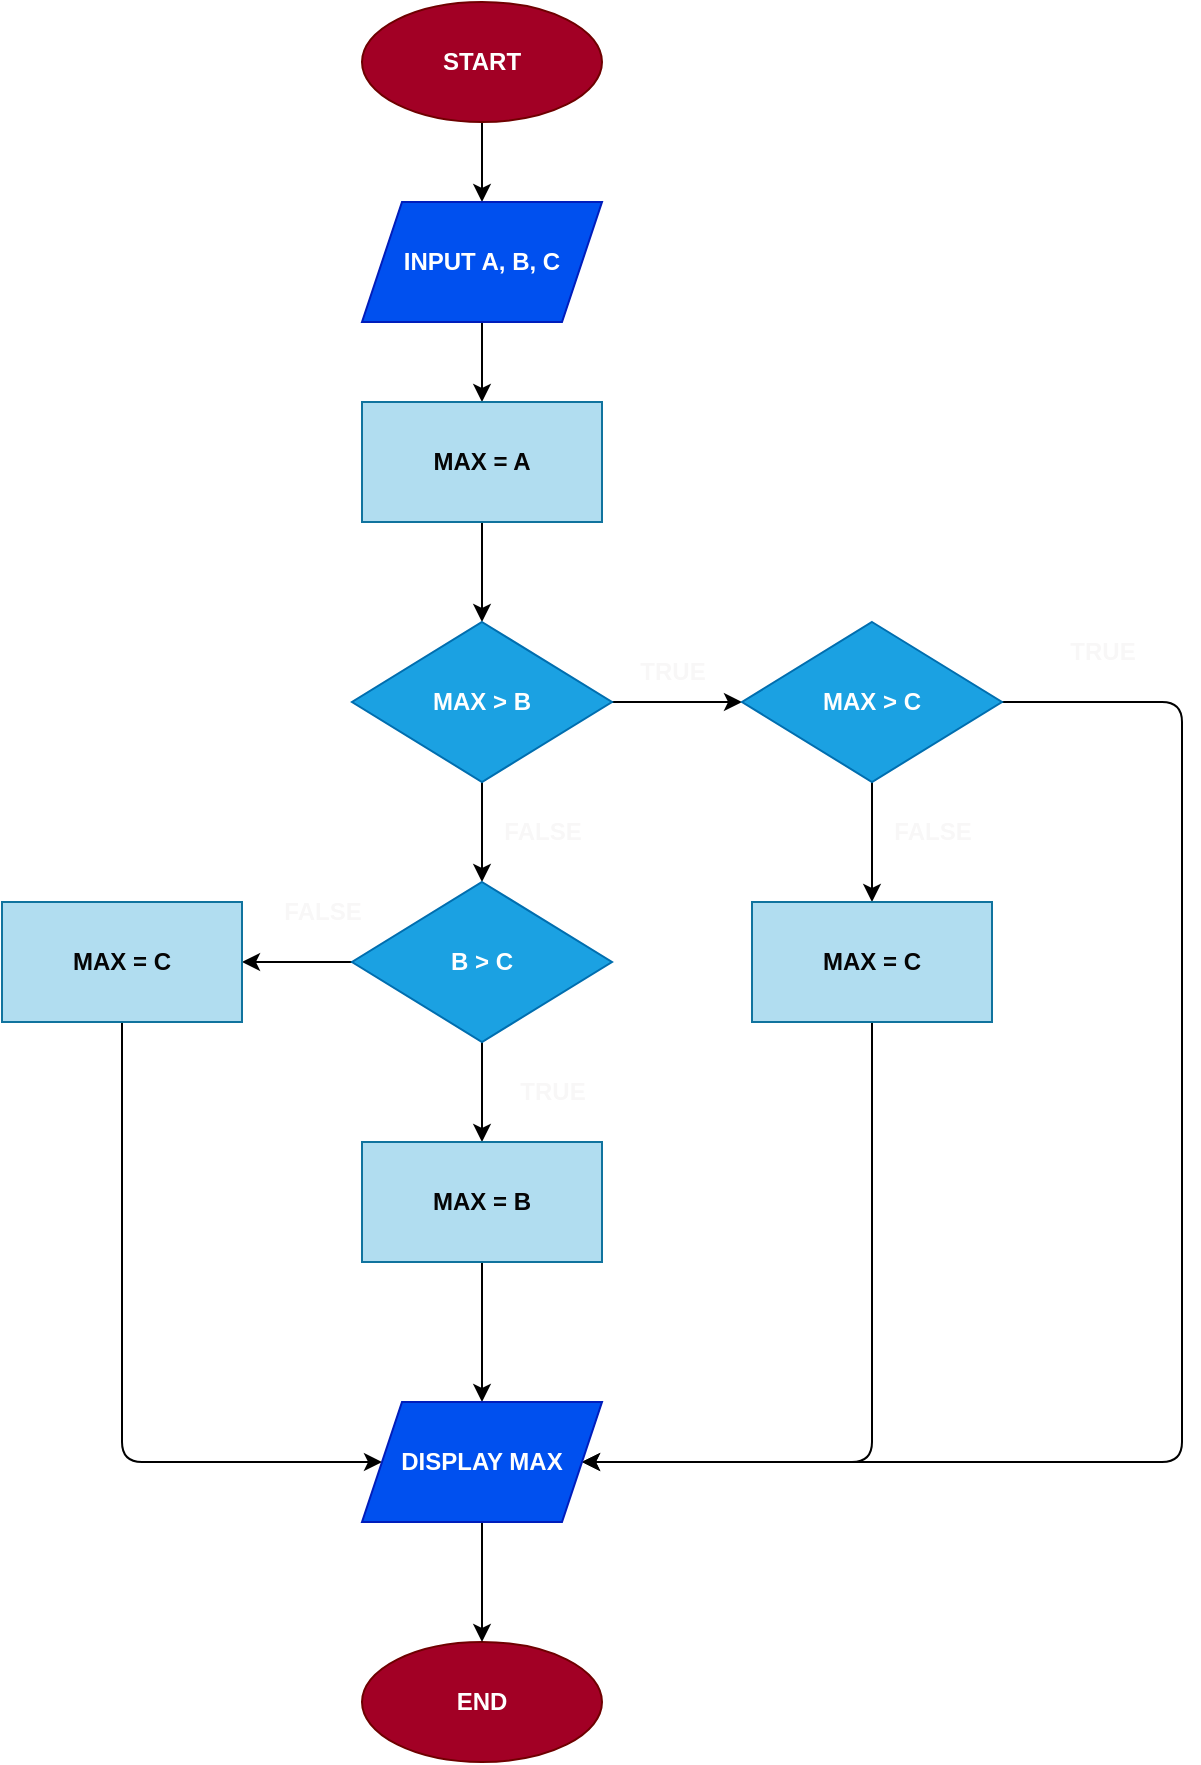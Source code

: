 <mxfile>
    <diagram id="DteKtgCuBJpqFs8kmL7C" name="Page-1">
        <mxGraphModel dx="1230" dy="398" grid="1" gridSize="10" guides="1" tooltips="1" connect="1" arrows="1" fold="1" page="1" pageScale="1" pageWidth="850" pageHeight="1100" math="0" shadow="0">
            <root>
                <mxCell id="0"/>
                <mxCell id="1" parent="0"/>
                <mxCell id="5" style="edgeStyle=none;html=1;exitX=0.5;exitY=1;exitDx=0;exitDy=0;entryX=0.5;entryY=0;entryDx=0;entryDy=0;" edge="1" parent="1" source="2" target="4">
                    <mxGeometry relative="1" as="geometry"/>
                </mxCell>
                <mxCell id="2" value="START" style="ellipse;whiteSpace=wrap;html=1;fillColor=#a20025;fontColor=#ffffff;strokeColor=#6F0000;fontStyle=1" vertex="1" parent="1">
                    <mxGeometry x="350" y="40" width="120" height="60" as="geometry"/>
                </mxCell>
                <mxCell id="3" value="END" style="ellipse;whiteSpace=wrap;html=1;fillColor=#a20025;fontColor=#ffffff;strokeColor=#6F0000;fontStyle=1" vertex="1" parent="1">
                    <mxGeometry x="350" y="860" width="120" height="60" as="geometry"/>
                </mxCell>
                <mxCell id="7" value="" style="edgeStyle=none;html=1;fontColor=#050505;" edge="1" parent="1" source="4" target="6">
                    <mxGeometry relative="1" as="geometry"/>
                </mxCell>
                <mxCell id="4" value="INPUT A, B, C" style="shape=parallelogram;perimeter=parallelogramPerimeter;whiteSpace=wrap;html=1;fixedSize=1;fillColor=#0050ef;fontColor=#ffffff;strokeColor=#001DBC;fontStyle=1" vertex="1" parent="1">
                    <mxGeometry x="350" y="140" width="120" height="60" as="geometry"/>
                </mxCell>
                <mxCell id="9" value="" style="edgeStyle=none;html=1;fontColor=#050505;" edge="1" parent="1" source="6" target="8">
                    <mxGeometry relative="1" as="geometry"/>
                </mxCell>
                <mxCell id="6" value="MAX = A" style="rounded=0;whiteSpace=wrap;html=1;fillColor=#b1ddf0;strokeColor=#10739e;fontStyle=1;fontColor=#050505;" vertex="1" parent="1">
                    <mxGeometry x="350" y="240" width="120" height="60" as="geometry"/>
                </mxCell>
                <mxCell id="11" value="" style="edgeStyle=none;html=1;fontColor=#050505;" edge="1" parent="1" source="8" target="10">
                    <mxGeometry relative="1" as="geometry"/>
                </mxCell>
                <mxCell id="18" value="" style="edgeStyle=none;html=1;fontColor=#f8f7f7;" edge="1" parent="1" source="8" target="17">
                    <mxGeometry relative="1" as="geometry"/>
                </mxCell>
                <mxCell id="8" value="MAX &amp;gt; B&lt;br&gt;" style="rhombus;whiteSpace=wrap;html=1;fillColor=#1ba1e2;strokeColor=#006EAF;fontColor=#ffffff;fontStyle=1" vertex="1" parent="1">
                    <mxGeometry x="345" y="350" width="130" height="80" as="geometry"/>
                </mxCell>
                <mxCell id="16" value="" style="edgeStyle=none;html=1;fontColor=#f8f7f7;" edge="1" parent="1" source="10" target="13">
                    <mxGeometry relative="1" as="geometry"/>
                </mxCell>
                <mxCell id="27" style="edgeStyle=none;html=1;exitX=1;exitY=0.5;exitDx=0;exitDy=0;entryX=1;entryY=0.5;entryDx=0;entryDy=0;fontColor=#f8f7f7;" edge="1" parent="1" source="10" target="23">
                    <mxGeometry relative="1" as="geometry">
                        <Array as="points">
                            <mxPoint x="760" y="390"/>
                            <mxPoint x="760" y="770"/>
                        </Array>
                    </mxGeometry>
                </mxCell>
                <mxCell id="10" value="MAX &amp;gt; C" style="rhombus;whiteSpace=wrap;html=1;fillColor=#1ba1e2;strokeColor=#006EAF;fontColor=#ffffff;fontStyle=1" vertex="1" parent="1">
                    <mxGeometry x="540" y="350" width="130" height="80" as="geometry"/>
                </mxCell>
                <mxCell id="26" style="edgeStyle=none;html=1;exitX=0.5;exitY=1;exitDx=0;exitDy=0;entryX=1;entryY=0.5;entryDx=0;entryDy=0;fontColor=#f8f7f7;" edge="1" parent="1" source="13" target="23">
                    <mxGeometry relative="1" as="geometry">
                        <Array as="points">
                            <mxPoint x="605" y="770"/>
                        </Array>
                    </mxGeometry>
                </mxCell>
                <mxCell id="13" value="MAX = C" style="rounded=0;whiteSpace=wrap;html=1;fillColor=#b1ddf0;strokeColor=#10739e;fontStyle=1;fontColor=#050505;" vertex="1" parent="1">
                    <mxGeometry x="545" y="490" width="120" height="60" as="geometry"/>
                </mxCell>
                <mxCell id="14" value="TRUE" style="text;html=1;align=center;verticalAlign=middle;resizable=0;points=[];autosize=1;strokeColor=none;fillColor=none;fontColor=#f8f7f7;fontStyle=1" vertex="1" parent="1">
                    <mxGeometry x="475" y="360" width="60" height="30" as="geometry"/>
                </mxCell>
                <mxCell id="15" value="FALSE" style="text;html=1;align=center;verticalAlign=middle;resizable=0;points=[];autosize=1;strokeColor=none;fillColor=none;fontColor=#f8f7f7;fontStyle=1" vertex="1" parent="1">
                    <mxGeometry x="605" y="440" width="60" height="30" as="geometry"/>
                </mxCell>
                <mxCell id="20" value="" style="edgeStyle=none;html=1;fontColor=#f8f7f7;" edge="1" parent="1" source="17" target="19">
                    <mxGeometry relative="1" as="geometry"/>
                </mxCell>
                <mxCell id="22" value="" style="edgeStyle=none;html=1;fontColor=#f8f7f7;" edge="1" parent="1" source="17" target="21">
                    <mxGeometry relative="1" as="geometry"/>
                </mxCell>
                <mxCell id="17" value="B &amp;gt; C" style="rhombus;whiteSpace=wrap;html=1;fillColor=#1ba1e2;strokeColor=#006EAF;fontColor=#ffffff;fontStyle=1" vertex="1" parent="1">
                    <mxGeometry x="345" y="480" width="130" height="80" as="geometry"/>
                </mxCell>
                <mxCell id="25" style="edgeStyle=none;html=1;exitX=0.5;exitY=1;exitDx=0;exitDy=0;fontColor=#f8f7f7;" edge="1" parent="1" source="19" target="23">
                    <mxGeometry relative="1" as="geometry"/>
                </mxCell>
                <mxCell id="19" value="MAX = B" style="rounded=0;whiteSpace=wrap;html=1;fillColor=#b1ddf0;strokeColor=#10739e;fontStyle=1;fontColor=#050505;" vertex="1" parent="1">
                    <mxGeometry x="350" y="610" width="120" height="60" as="geometry"/>
                </mxCell>
                <mxCell id="24" style="edgeStyle=none;html=1;exitX=0.5;exitY=1;exitDx=0;exitDy=0;entryX=0;entryY=0.5;entryDx=0;entryDy=0;fontColor=#f8f7f7;" edge="1" parent="1" source="21" target="23">
                    <mxGeometry relative="1" as="geometry">
                        <Array as="points">
                            <mxPoint x="230" y="770"/>
                        </Array>
                    </mxGeometry>
                </mxCell>
                <mxCell id="21" value="MAX = C" style="rounded=0;whiteSpace=wrap;html=1;fillColor=#b1ddf0;strokeColor=#10739e;fontStyle=1;fontColor=#050505;" vertex="1" parent="1">
                    <mxGeometry x="170" y="490" width="120" height="60" as="geometry"/>
                </mxCell>
                <mxCell id="28" value="" style="edgeStyle=none;html=1;fontColor=#f8f7f7;" edge="1" parent="1" source="23" target="3">
                    <mxGeometry relative="1" as="geometry"/>
                </mxCell>
                <mxCell id="23" value="DISPLAY MAX" style="shape=parallelogram;perimeter=parallelogramPerimeter;whiteSpace=wrap;html=1;fixedSize=1;fillColor=#0050ef;fontColor=#ffffff;strokeColor=#001DBC;fontStyle=1" vertex="1" parent="1">
                    <mxGeometry x="350" y="740" width="120" height="60" as="geometry"/>
                </mxCell>
                <mxCell id="29" value="TRUE" style="text;html=1;align=center;verticalAlign=middle;resizable=0;points=[];autosize=1;strokeColor=none;fillColor=none;fontColor=#f8f7f7;fontStyle=1" vertex="1" parent="1">
                    <mxGeometry x="690" y="350" width="60" height="30" as="geometry"/>
                </mxCell>
                <mxCell id="30" value="FALSE" style="text;html=1;align=center;verticalAlign=middle;resizable=0;points=[];autosize=1;strokeColor=none;fillColor=none;fontColor=#f8f7f7;fontStyle=1" vertex="1" parent="1">
                    <mxGeometry x="410" y="440" width="60" height="30" as="geometry"/>
                </mxCell>
                <mxCell id="31" value="FALSE" style="text;html=1;align=center;verticalAlign=middle;resizable=0;points=[];autosize=1;strokeColor=none;fillColor=none;fontColor=#f8f7f7;fontStyle=1" vertex="1" parent="1">
                    <mxGeometry x="300" y="480" width="60" height="30" as="geometry"/>
                </mxCell>
                <mxCell id="32" value="TRUE" style="text;html=1;align=center;verticalAlign=middle;resizable=0;points=[];autosize=1;strokeColor=none;fillColor=none;fontColor=#f8f7f7;fontStyle=1" vertex="1" parent="1">
                    <mxGeometry x="415" y="570" width="60" height="30" as="geometry"/>
                </mxCell>
            </root>
        </mxGraphModel>
    </diagram>
</mxfile>